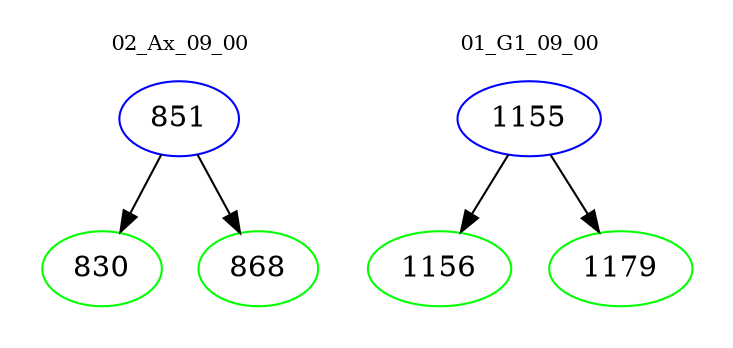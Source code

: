 digraph{
subgraph cluster_0 {
color = white
label = "02_Ax_09_00";
fontsize=10;
T0_851 [label="851", color="blue"]
T0_851 -> T0_830 [color="black"]
T0_830 [label="830", color="green"]
T0_851 -> T0_868 [color="black"]
T0_868 [label="868", color="green"]
}
subgraph cluster_1 {
color = white
label = "01_G1_09_00";
fontsize=10;
T1_1155 [label="1155", color="blue"]
T1_1155 -> T1_1156 [color="black"]
T1_1156 [label="1156", color="green"]
T1_1155 -> T1_1179 [color="black"]
T1_1179 [label="1179", color="green"]
}
}
